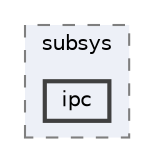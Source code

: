 digraph "build/zephyr/subsys/ipc"
{
 // LATEX_PDF_SIZE
  bgcolor="transparent";
  edge [fontname=Helvetica,fontsize=10,labelfontname=Helvetica,labelfontsize=10];
  node [fontname=Helvetica,fontsize=10,shape=box,height=0.2,width=0.4];
  compound=true
  subgraph clusterdir_fee2df84931cf9d66e516b35c2f3fff7 {
    graph [ bgcolor="#edf0f7", pencolor="grey50", label="subsys", fontname=Helvetica,fontsize=10 style="filled,dashed", URL="dir_fee2df84931cf9d66e516b35c2f3fff7.html",tooltip=""]
  dir_11ea6e946bff6cb02bebd36b49294f3e [label="ipc", fillcolor="#edf0f7", color="grey25", style="filled,bold", URL="dir_11ea6e946bff6cb02bebd36b49294f3e.html",tooltip=""];
  }
}
